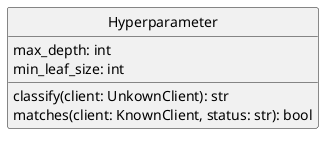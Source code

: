 @startuml
'logical_view_3'
skinparam monochrome true
skinparam handwritten false
hide class circle
skinparam shadowing false

class Hyperparameter {
    max_depth: int
    min_leaf_size: int
    classify(client: UnkownClient): str
    matches(client: KnownClient, status: str): bool
}

@enduml
